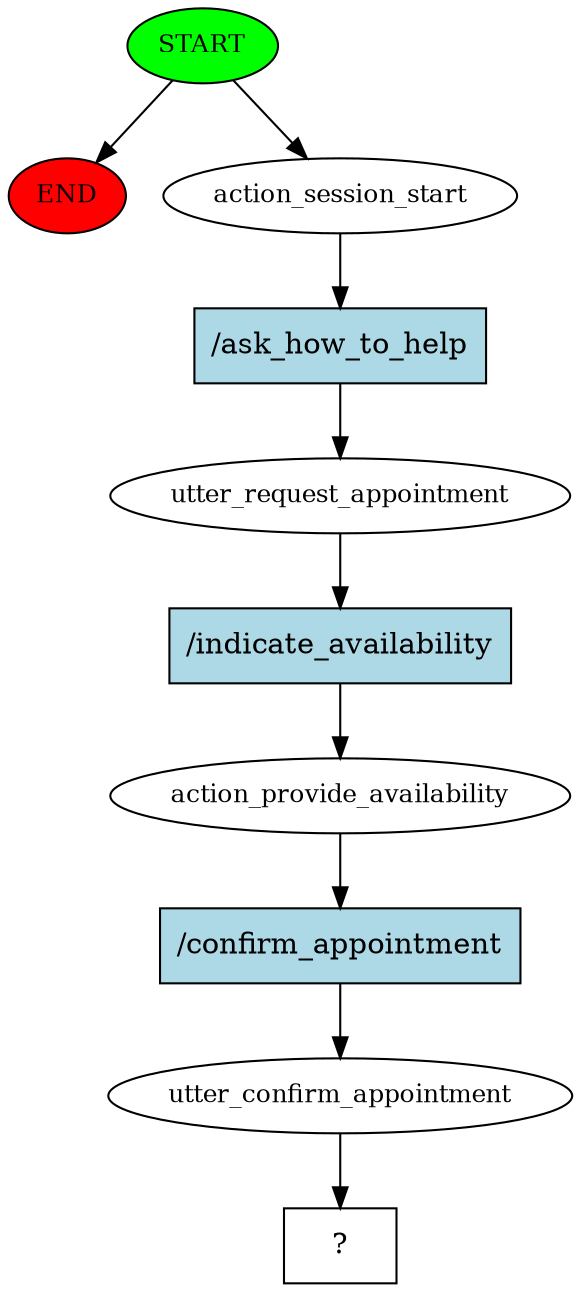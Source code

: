 digraph  {
0 [class="start active", fillcolor=green, fontsize=12, label=START, style=filled];
"-1" [class=end, fillcolor=red, fontsize=12, label=END, style=filled];
1 [class=active, fontsize=12, label=action_session_start];
2 [class=active, fontsize=12, label=utter_request_appointment];
3 [class=active, fontsize=12, label=action_provide_availability];
4 [class=active, fontsize=12, label=utter_confirm_appointment];
5 [class="intent dashed active", label="  ?  ", shape=rect];
6 [class="intent active", fillcolor=lightblue, label="/ask_how_to_help", shape=rect, style=filled];
7 [class="intent active", fillcolor=lightblue, label="/indicate_availability", shape=rect, style=filled];
8 [class="intent active", fillcolor=lightblue, label="/confirm_appointment", shape=rect, style=filled];
0 -> "-1"  [class="", key=NONE, label=""];
0 -> 1  [class=active, key=NONE, label=""];
1 -> 6  [class=active, key=0];
2 -> 7  [class=active, key=0];
3 -> 8  [class=active, key=0];
4 -> 5  [class=active, key=NONE, label=""];
6 -> 2  [class=active, key=0];
7 -> 3  [class=active, key=0];
8 -> 4  [class=active, key=0];
}
